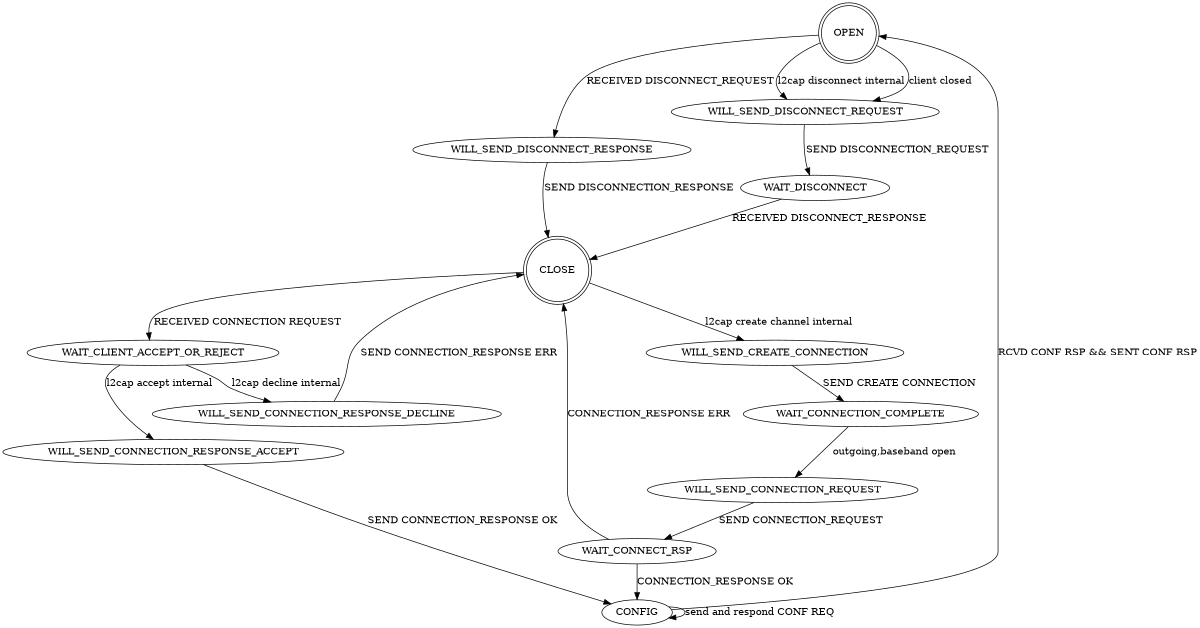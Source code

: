 digraph l2cap {
	// rankdir=LR;
	size="8,5"
    // orientation=landscape;
    // rotate = 90;

    OPEN  [shape=doublecircle];
	CLOSE [shape=doublecircle];
	
	// DISCONNECT_REQUEST handling for non-open state
    // WAIT_CONNECT_RSP->WILL_SEND_DISCONNECT_RESPONSE [label = "RECEIVED DISCONNECT_REQUEST"];
    // WAIT_CONFIG_REQ_OR_SEND_CONFIG_REQ->WILL_SEND_DISCONNECT_RESPONSE [label = "DISCONNECTION_REQUEST"];
    // WAIT_CONFIG_REQ_RSP_OR_CONFIG_REQ->WILL_SEND_DISCONNECT_RESPONSE [ label = "RECVEIVED DISCONNECTION_REQUEST"];
    // WAIT_CONFIG_REQ->WILL_SEND_DISCONNECT_RESPONSE [label = "RECEIVED DISCONNECTION_REQUEST"];
    // WAIT_CONFIG_REQ_RSP->WILL_SEND_DISCONNECT_RESPONSE [label = "RECEIVED DISCONNECTION_REQUEST"];
    // WAIT_DISCONNECT->WILL_SEND_DISCONNECT_RESPONSE [label = "RECEIVED DISCONNECT_REQUEST"];

    // l2cap_run
    WILL_SEND_CREATE_CONNECTION -> WAIT_CONNECTION_COMPLETE [label = "SEND CREATE CONNECTION"];
    WILL_SEND_CONNECTION_RESPONSE_DECLINE -> CLOSE [label = "SEND CONNECTION_RESPONSE ERR"];
    WILL_SEND_CONNECTION_RESPONSE_ACCEPT  -> CONFIG  [label = "SEND CONNECTION_RESPONSE OK"];
    WILL_SEND_CONNECTION_REQUEST -> WAIT_CONNECT_RSP [label = "SEND CONNECTION_REQUEST"];

    WILL_SEND_DISCONNECT_RESPONSE -> CLOSE [ label = "SEND DISCONNECTION_RESPONSE"];
    WILL_SEND_DISCONNECT_REQUEST -> WAIT_DISCONNECT [label = "SEND DISCONNECTION_REQUEST"];

    // l2cap_create_channel_internal
    CLOSE -> WILL_SEND_CREATE_CONNECTION [label = "l2cap create channel internal"];

    // l2cap_disconnect_internal
    OPEN -> WILL_SEND_DISCONNECT_REQUEST [label = "l2cap disconnect internal"];
    
    // l2cap_handle_connection_success_for_addr
    WAIT_CONNECTION_COMPLETE->WILL_SEND_CONNECTION_REQUEST [ label = "outgoing,baseband open"];
    
    // l2cap_handle_disconnect_request
    OPEN -> WILL_SEND_DISCONNECT_RESPONSE [label = "RECEIVED DISCONNECT_REQUEST"];
    
    // l2cap_handle_connection_request
    CLOSE -> WAIT_CLIENT_ACCEPT_OR_REJECT [label = "RECEIVED CONNECTION REQUEST"];    
    
    // l2cap_accept_connection_internal
    WAIT_CLIENT_ACCEPT_OR_REJECT -> WILL_SEND_CONNECTION_RESPONSE_ACCEPT [ label = "l2cap accept internal"];
    
    // l2cap_decline_connection_internal
    WAIT_CLIENT_ACCEPT_OR_REJECT -> WILL_SEND_CONNECTION_RESPONSE_DECLINE [ label = "l2cap decline internal"];
    
    // l2cap_signaling_handler_channel
    WAIT_CONNECT_RSP->CONFIG [ label = "CONNECTION_RESPONSE OK"];
    WAIT_CONNECT_RSP->CLOSE [label = "CONNECTION_RESPONSE ERR"];
    WAIT_DISCONNECT->CLOSE [label = "RECEIVED DISCONNECT_RESPONSE"];
    CONFIG->OPEN [label="RCVD CONF RSP && SENT CONF RSP"];
    CONFIG->CONFIG[label="send and respond CONF REQ"];     

    // l2cap_close_connection
    OPEN->WILL_SEND_DISCONNECT_REQUEST [label = "client closed"];
}
